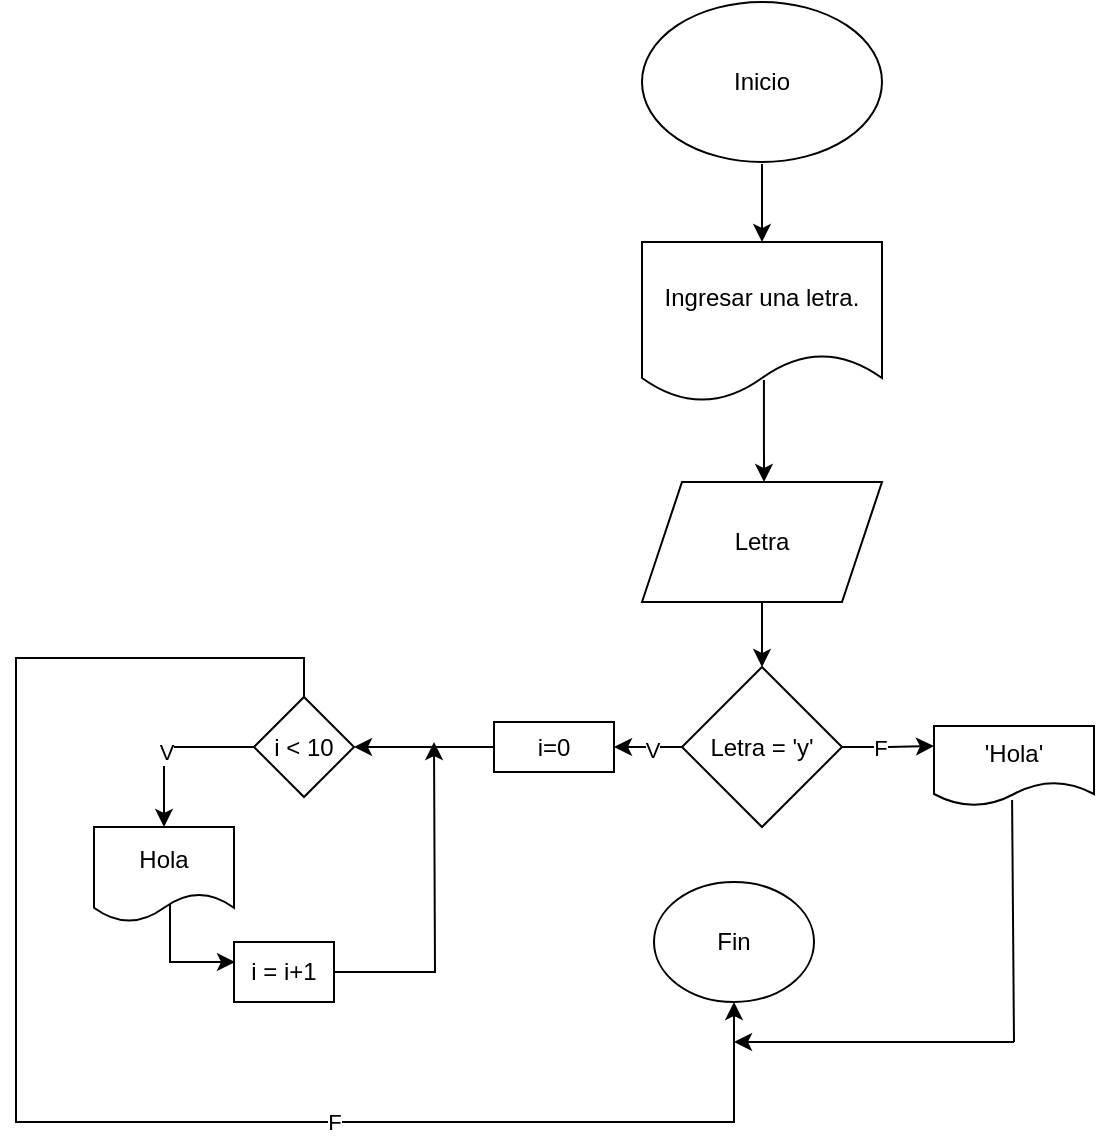 <mxfile version="26.0.13">
  <diagram name="Página-1" id="jpBgDYmw0BDy3M0-Ys11">
    <mxGraphModel dx="1426" dy="781" grid="1" gridSize="10" guides="1" tooltips="1" connect="1" arrows="1" fold="1" page="1" pageScale="1" pageWidth="827" pageHeight="1169" math="0" shadow="0">
      <root>
        <mxCell id="0" />
        <mxCell id="1" parent="0" />
        <mxCell id="bgWHLC81STw1i_suvwHT-1" value="Inicio" style="ellipse;whiteSpace=wrap;html=1;" vertex="1" parent="1">
          <mxGeometry x="354" y="40" width="120" height="80" as="geometry" />
        </mxCell>
        <mxCell id="bgWHLC81STw1i_suvwHT-2" value="" style="endArrow=classic;html=1;rounded=0;" edge="1" parent="1">
          <mxGeometry width="50" height="50" relative="1" as="geometry">
            <mxPoint x="414" y="121" as="sourcePoint" />
            <mxPoint x="414" y="160" as="targetPoint" />
          </mxGeometry>
        </mxCell>
        <mxCell id="bgWHLC81STw1i_suvwHT-3" value="Ingresar una letra." style="shape=document;whiteSpace=wrap;html=1;boundedLbl=1;" vertex="1" parent="1">
          <mxGeometry x="354" y="160" width="120" height="80" as="geometry" />
        </mxCell>
        <mxCell id="bgWHLC81STw1i_suvwHT-4" value="" style="endArrow=classic;html=1;rounded=0;exitX=0.508;exitY=0.863;exitDx=0;exitDy=0;exitPerimeter=0;" edge="1" parent="1" source="bgWHLC81STw1i_suvwHT-3">
          <mxGeometry width="50" height="50" relative="1" as="geometry">
            <mxPoint x="390" y="430" as="sourcePoint" />
            <mxPoint x="415" y="280" as="targetPoint" />
          </mxGeometry>
        </mxCell>
        <mxCell id="bgWHLC81STw1i_suvwHT-5" value="Letra" style="shape=parallelogram;perimeter=parallelogramPerimeter;whiteSpace=wrap;html=1;fixedSize=1;" vertex="1" parent="1">
          <mxGeometry x="354" y="280" width="120" height="60" as="geometry" />
        </mxCell>
        <mxCell id="bgWHLC81STw1i_suvwHT-6" value="" style="endArrow=classic;html=1;rounded=0;exitX=0.5;exitY=1;exitDx=0;exitDy=0;" edge="1" parent="1" source="bgWHLC81STw1i_suvwHT-5" target="bgWHLC81STw1i_suvwHT-7">
          <mxGeometry width="50" height="50" relative="1" as="geometry">
            <mxPoint x="390" y="430" as="sourcePoint" />
            <mxPoint x="414" y="370" as="targetPoint" />
          </mxGeometry>
        </mxCell>
        <mxCell id="bgWHLC81STw1i_suvwHT-25" style="edgeStyle=orthogonalEdgeStyle;rounded=0;orthogonalLoop=1;jettySize=auto;html=1;exitX=1;exitY=0.5;exitDx=0;exitDy=0;entryX=0;entryY=0.25;entryDx=0;entryDy=0;" edge="1" parent="1" source="bgWHLC81STw1i_suvwHT-7" target="bgWHLC81STw1i_suvwHT-24">
          <mxGeometry relative="1" as="geometry" />
        </mxCell>
        <mxCell id="bgWHLC81STw1i_suvwHT-37" value="F" style="edgeLabel;html=1;align=center;verticalAlign=middle;resizable=0;points=[];" vertex="1" connectable="0" parent="bgWHLC81STw1i_suvwHT-25">
          <mxGeometry x="-0.183" y="1" relative="1" as="geometry">
            <mxPoint y="1" as="offset" />
          </mxGeometry>
        </mxCell>
        <mxCell id="bgWHLC81STw1i_suvwHT-7" value="Letra = &#39;y&#39;" style="rhombus;whiteSpace=wrap;html=1;" vertex="1" parent="1">
          <mxGeometry x="374" y="372.5" width="80" height="80" as="geometry" />
        </mxCell>
        <mxCell id="bgWHLC81STw1i_suvwHT-8" value="" style="endArrow=classic;html=1;rounded=0;exitX=0;exitY=0.5;exitDx=0;exitDy=0;entryX=1;entryY=0.5;entryDx=0;entryDy=0;" edge="1" parent="1" source="bgWHLC81STw1i_suvwHT-7" target="bgWHLC81STw1i_suvwHT-10">
          <mxGeometry width="50" height="50" relative="1" as="geometry">
            <mxPoint x="390" y="430" as="sourcePoint" />
            <mxPoint x="340" y="410" as="targetPoint" />
          </mxGeometry>
        </mxCell>
        <mxCell id="bgWHLC81STw1i_suvwHT-36" value="V" style="edgeLabel;html=1;align=center;verticalAlign=middle;resizable=0;points=[];" vertex="1" connectable="0" parent="bgWHLC81STw1i_suvwHT-8">
          <mxGeometry x="-0.118" y="1" relative="1" as="geometry">
            <mxPoint as="offset" />
          </mxGeometry>
        </mxCell>
        <mxCell id="bgWHLC81STw1i_suvwHT-10" value="i=0" style="rounded=0;whiteSpace=wrap;html=1;" vertex="1" parent="1">
          <mxGeometry x="280" y="400" width="60" height="25" as="geometry" />
        </mxCell>
        <mxCell id="bgWHLC81STw1i_suvwHT-15" value="" style="endArrow=classic;html=1;rounded=0;exitX=0;exitY=0.5;exitDx=0;exitDy=0;entryX=1;entryY=0.5;entryDx=0;entryDy=0;" edge="1" parent="1" source="bgWHLC81STw1i_suvwHT-10" target="bgWHLC81STw1i_suvwHT-16">
          <mxGeometry width="50" height="50" relative="1" as="geometry">
            <mxPoint x="390" y="430" as="sourcePoint" />
            <mxPoint x="210" y="410" as="targetPoint" />
          </mxGeometry>
        </mxCell>
        <mxCell id="bgWHLC81STw1i_suvwHT-19" style="edgeStyle=orthogonalEdgeStyle;rounded=0;orthogonalLoop=1;jettySize=auto;html=1;entryX=0.5;entryY=0;entryDx=0;entryDy=0;" edge="1" parent="1" source="bgWHLC81STw1i_suvwHT-16" target="bgWHLC81STw1i_suvwHT-20">
          <mxGeometry relative="1" as="geometry">
            <mxPoint x="120" y="440" as="targetPoint" />
          </mxGeometry>
        </mxCell>
        <mxCell id="bgWHLC81STw1i_suvwHT-40" value="V" style="edgeLabel;html=1;align=center;verticalAlign=middle;resizable=0;points=[];" vertex="1" connectable="0" parent="bgWHLC81STw1i_suvwHT-19">
          <mxGeometry x="0.094" y="1" relative="1" as="geometry">
            <mxPoint y="1" as="offset" />
          </mxGeometry>
        </mxCell>
        <mxCell id="bgWHLC81STw1i_suvwHT-27" style="edgeStyle=orthogonalEdgeStyle;rounded=0;orthogonalLoop=1;jettySize=auto;html=1;exitX=0.5;exitY=0;exitDx=0;exitDy=0;entryX=0.5;entryY=1;entryDx=0;entryDy=0;" edge="1" parent="1" source="bgWHLC81STw1i_suvwHT-16" target="bgWHLC81STw1i_suvwHT-35">
          <mxGeometry relative="1" as="geometry">
            <mxPoint x="400" y="540" as="targetPoint" />
            <Array as="points">
              <mxPoint x="185" y="368" />
              <mxPoint x="41" y="368" />
              <mxPoint x="41" y="600" />
              <mxPoint x="400" y="600" />
            </Array>
          </mxGeometry>
        </mxCell>
        <mxCell id="bgWHLC81STw1i_suvwHT-41" value="F" style="edgeLabel;html=1;align=center;verticalAlign=middle;resizable=0;points=[];" vertex="1" connectable="0" parent="bgWHLC81STw1i_suvwHT-27">
          <mxGeometry x="0.362" relative="1" as="geometry">
            <mxPoint as="offset" />
          </mxGeometry>
        </mxCell>
        <mxCell id="bgWHLC81STw1i_suvwHT-16" value="i &amp;lt; 10" style="rhombus;whiteSpace=wrap;html=1;" vertex="1" parent="1">
          <mxGeometry x="160" y="387.5" width="50" height="50" as="geometry" />
        </mxCell>
        <mxCell id="bgWHLC81STw1i_suvwHT-21" style="edgeStyle=orthogonalEdgeStyle;rounded=0;orthogonalLoop=1;jettySize=auto;html=1;exitX=0.543;exitY=0.768;exitDx=0;exitDy=0;exitPerimeter=0;" edge="1" parent="1" source="bgWHLC81STw1i_suvwHT-20">
          <mxGeometry relative="1" as="geometry">
            <mxPoint x="150" y="520" as="targetPoint" />
          </mxGeometry>
        </mxCell>
        <mxCell id="bgWHLC81STw1i_suvwHT-20" value="Hola" style="shape=document;whiteSpace=wrap;html=1;boundedLbl=1;" vertex="1" parent="1">
          <mxGeometry x="80" y="452.5" width="70" height="47.5" as="geometry" />
        </mxCell>
        <mxCell id="bgWHLC81STw1i_suvwHT-26" style="edgeStyle=orthogonalEdgeStyle;rounded=0;orthogonalLoop=1;jettySize=auto;html=1;exitX=1;exitY=0.5;exitDx=0;exitDy=0;" edge="1" parent="1" source="bgWHLC81STw1i_suvwHT-22">
          <mxGeometry relative="1" as="geometry">
            <mxPoint x="250" y="410" as="targetPoint" />
          </mxGeometry>
        </mxCell>
        <mxCell id="bgWHLC81STw1i_suvwHT-22" value="i = i+1" style="rounded=0;whiteSpace=wrap;html=1;" vertex="1" parent="1">
          <mxGeometry x="150" y="510" width="50" height="30" as="geometry" />
        </mxCell>
        <mxCell id="bgWHLC81STw1i_suvwHT-24" value="&#39;Hola&#39;" style="shape=document;whiteSpace=wrap;html=1;boundedLbl=1;" vertex="1" parent="1">
          <mxGeometry x="500" y="402" width="80" height="40" as="geometry" />
        </mxCell>
        <mxCell id="bgWHLC81STw1i_suvwHT-33" value="" style="endArrow=none;html=1;rounded=0;entryX=0.488;entryY=0.925;entryDx=0;entryDy=0;entryPerimeter=0;" edge="1" parent="1" target="bgWHLC81STw1i_suvwHT-24">
          <mxGeometry width="50" height="50" relative="1" as="geometry">
            <mxPoint x="540" y="560" as="sourcePoint" />
            <mxPoint x="540" y="450" as="targetPoint" />
          </mxGeometry>
        </mxCell>
        <mxCell id="bgWHLC81STw1i_suvwHT-34" value="" style="endArrow=classic;html=1;rounded=0;startSize=6;jumpSize=3;" edge="1" parent="1">
          <mxGeometry width="50" height="50" relative="1" as="geometry">
            <mxPoint x="540" y="560" as="sourcePoint" />
            <mxPoint x="400" y="560" as="targetPoint" />
          </mxGeometry>
        </mxCell>
        <mxCell id="bgWHLC81STw1i_suvwHT-35" value="Fin" style="ellipse;whiteSpace=wrap;html=1;" vertex="1" parent="1">
          <mxGeometry x="360" y="480" width="80" height="60" as="geometry" />
        </mxCell>
      </root>
    </mxGraphModel>
  </diagram>
</mxfile>

